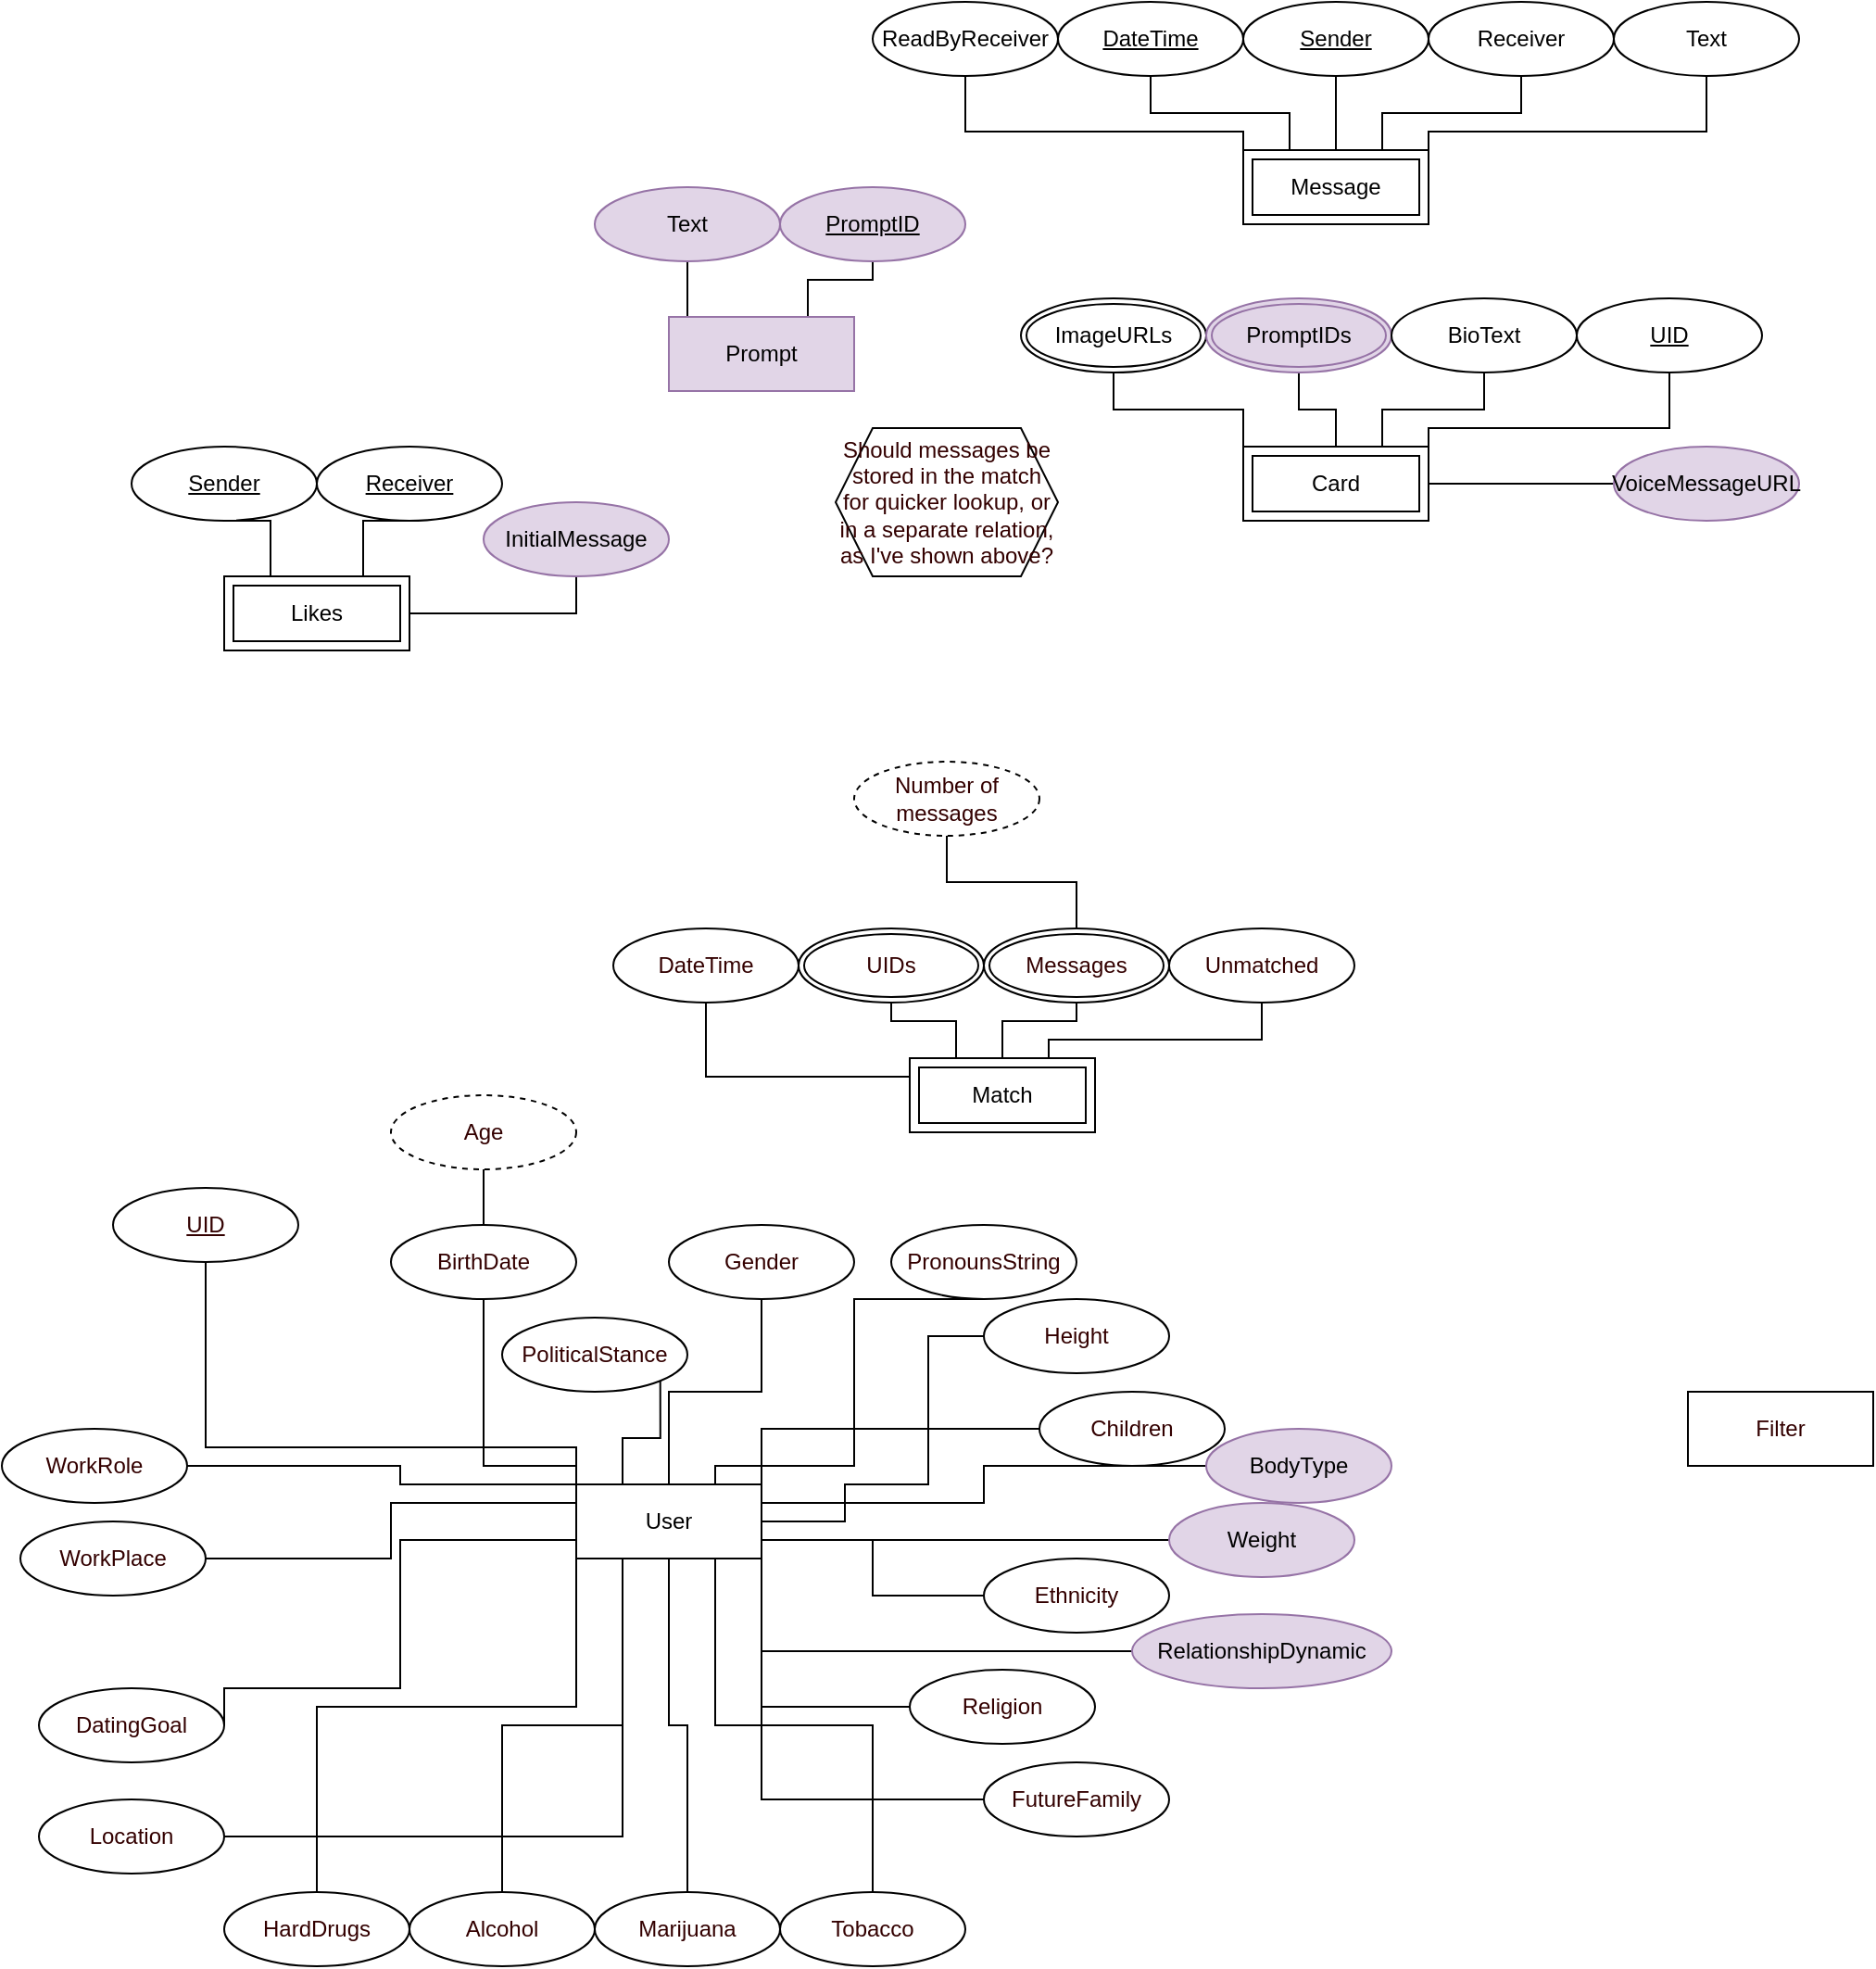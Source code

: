<mxfile version="18.2.1" type="device"><diagram id="wpXhuC-GyUHtzMnMU1sj" name="Page-1"><mxGraphModel dx="841" dy="891" grid="1" gridSize="10" guides="1" tooltips="1" connect="1" arrows="1" fold="1" page="1" pageScale="1" pageWidth="1200" pageHeight="1200" math="0" shadow="0"><root><mxCell id="0"/><mxCell id="1" parent="0"/><mxCell id="E-xitO9XlWGXNPwMydEF-82" style="edgeStyle=orthogonalEdgeStyle;rounded=0;orthogonalLoop=1;jettySize=auto;html=1;exitX=0;exitY=0.5;exitDx=0;exitDy=0;fontColor=#330000;endArrow=none;endFill=0;" parent="1" source="E-xitO9XlWGXNPwMydEF-1" target="E-xitO9XlWGXNPwMydEF-81" edge="1"><mxGeometry relative="1" as="geometry"><Array as="points"><mxPoint x="310" y="850"/><mxPoint x="110" y="850"/></Array></mxGeometry></mxCell><mxCell id="E-xitO9XlWGXNPwMydEF-84" style="edgeStyle=orthogonalEdgeStyle;rounded=0;orthogonalLoop=1;jettySize=auto;html=1;exitX=0;exitY=0;exitDx=0;exitDy=0;entryX=0.5;entryY=1;entryDx=0;entryDy=0;fontColor=#330000;endArrow=none;endFill=0;" parent="1" source="E-xitO9XlWGXNPwMydEF-1" target="E-xitO9XlWGXNPwMydEF-83" edge="1"><mxGeometry relative="1" as="geometry"><Array as="points"><mxPoint x="310" y="860"/><mxPoint x="260" y="860"/></Array></mxGeometry></mxCell><mxCell id="E-xitO9XlWGXNPwMydEF-88" style="edgeStyle=orthogonalEdgeStyle;rounded=0;orthogonalLoop=1;jettySize=auto;html=1;exitX=0.5;exitY=0;exitDx=0;exitDy=0;entryX=0.5;entryY=1;entryDx=0;entryDy=0;fontColor=#330000;endArrow=none;endFill=0;" parent="1" source="E-xitO9XlWGXNPwMydEF-1" target="E-xitO9XlWGXNPwMydEF-87" edge="1"><mxGeometry relative="1" as="geometry"/></mxCell><mxCell id="E-xitO9XlWGXNPwMydEF-90" style="edgeStyle=orthogonalEdgeStyle;rounded=0;orthogonalLoop=1;jettySize=auto;html=1;exitX=0.75;exitY=0;exitDx=0;exitDy=0;entryX=0.5;entryY=1;entryDx=0;entryDy=0;fontColor=#330000;endArrow=none;endFill=0;" parent="1" source="E-xitO9XlWGXNPwMydEF-1" target="E-xitO9XlWGXNPwMydEF-89" edge="1"><mxGeometry relative="1" as="geometry"><Array as="points"><mxPoint x="385" y="860"/><mxPoint x="460" y="860"/></Array></mxGeometry></mxCell><mxCell id="E-xitO9XlWGXNPwMydEF-92" style="edgeStyle=orthogonalEdgeStyle;rounded=0;orthogonalLoop=1;jettySize=auto;html=1;exitX=1;exitY=0.5;exitDx=0;exitDy=0;entryX=0;entryY=0.5;entryDx=0;entryDy=0;fontColor=#330000;endArrow=none;endFill=0;" parent="1" source="E-xitO9XlWGXNPwMydEF-1" target="E-xitO9XlWGXNPwMydEF-91" edge="1"><mxGeometry relative="1" as="geometry"><Array as="points"><mxPoint x="455" y="890"/><mxPoint x="455" y="870"/><mxPoint x="500" y="870"/></Array></mxGeometry></mxCell><mxCell id="E-xitO9XlWGXNPwMydEF-94" style="edgeStyle=orthogonalEdgeStyle;rounded=0;orthogonalLoop=1;jettySize=auto;html=1;exitX=1;exitY=0.75;exitDx=0;exitDy=0;fontColor=#330000;endArrow=none;endFill=0;" parent="1" source="E-xitO9XlWGXNPwMydEF-1" target="E-xitO9XlWGXNPwMydEF-93" edge="1"><mxGeometry relative="1" as="geometry"/></mxCell><mxCell id="E-xitO9XlWGXNPwMydEF-96" style="edgeStyle=orthogonalEdgeStyle;rounded=0;orthogonalLoop=1;jettySize=auto;html=1;exitX=1;exitY=1;exitDx=0;exitDy=0;entryX=0;entryY=0.5;entryDx=0;entryDy=0;fontColor=#330000;endArrow=none;endFill=0;" parent="1" source="E-xitO9XlWGXNPwMydEF-1" target="E-xitO9XlWGXNPwMydEF-95" edge="1"><mxGeometry relative="1" as="geometry"/></mxCell><mxCell id="E-xitO9XlWGXNPwMydEF-101" style="edgeStyle=orthogonalEdgeStyle;rounded=0;orthogonalLoop=1;jettySize=auto;html=1;exitX=0.5;exitY=1;exitDx=0;exitDy=0;entryX=0.5;entryY=0;entryDx=0;entryDy=0;fontColor=#330000;endArrow=none;endFill=0;" parent="1" source="E-xitO9XlWGXNPwMydEF-1" target="E-xitO9XlWGXNPwMydEF-100" edge="1"><mxGeometry relative="1" as="geometry"/></mxCell><mxCell id="E-xitO9XlWGXNPwMydEF-103" style="edgeStyle=orthogonalEdgeStyle;rounded=0;orthogonalLoop=1;jettySize=auto;html=1;exitX=0.25;exitY=1;exitDx=0;exitDy=0;entryX=0.5;entryY=0;entryDx=0;entryDy=0;fontColor=#330000;endArrow=none;endFill=0;" parent="1" source="E-xitO9XlWGXNPwMydEF-1" target="E-xitO9XlWGXNPwMydEF-102" edge="1"><mxGeometry relative="1" as="geometry"/></mxCell><mxCell id="E-xitO9XlWGXNPwMydEF-105" style="edgeStyle=orthogonalEdgeStyle;rounded=0;orthogonalLoop=1;jettySize=auto;html=1;exitX=0;exitY=1;exitDx=0;exitDy=0;entryX=0.5;entryY=0;entryDx=0;entryDy=0;fontColor=#330000;endArrow=none;endFill=0;" parent="1" source="E-xitO9XlWGXNPwMydEF-1" target="E-xitO9XlWGXNPwMydEF-104" edge="1"><mxGeometry relative="1" as="geometry"><Array as="points"><mxPoint x="310" y="990"/><mxPoint x="170" y="990"/></Array></mxGeometry></mxCell><mxCell id="E-xitO9XlWGXNPwMydEF-116" style="edgeStyle=orthogonalEdgeStyle;rounded=0;orthogonalLoop=1;jettySize=auto;html=1;exitX=1;exitY=0;exitDx=0;exitDy=0;entryX=0;entryY=0.5;entryDx=0;entryDy=0;fontColor=#330000;endArrow=none;endFill=0;" parent="1" source="E-xitO9XlWGXNPwMydEF-1" target="E-xitO9XlWGXNPwMydEF-115" edge="1"><mxGeometry relative="1" as="geometry"/></mxCell><mxCell id="E-xitO9XlWGXNPwMydEF-118" style="edgeStyle=orthogonalEdgeStyle;rounded=0;orthogonalLoop=1;jettySize=auto;html=1;exitX=1;exitY=1;exitDx=0;exitDy=0;entryX=0;entryY=0.5;entryDx=0;entryDy=0;fontColor=#330000;endArrow=none;endFill=0;" parent="1" source="E-xitO9XlWGXNPwMydEF-1" target="E-xitO9XlWGXNPwMydEF-117" edge="1"><mxGeometry relative="1" as="geometry"/></mxCell><mxCell id="E-xitO9XlWGXNPwMydEF-126" style="edgeStyle=orthogonalEdgeStyle;rounded=0;orthogonalLoop=1;jettySize=auto;html=1;exitX=0.25;exitY=1;exitDx=0;exitDy=0;entryX=1;entryY=0.5;entryDx=0;entryDy=0;fontColor=#330000;endArrow=none;endFill=0;" parent="1" source="E-xitO9XlWGXNPwMydEF-1" target="E-xitO9XlWGXNPwMydEF-125" edge="1"><mxGeometry relative="1" as="geometry"/></mxCell><mxCell id="E-xitO9XlWGXNPwMydEF-1" value="User" style="whiteSpace=wrap;html=1;align=center;" parent="1" vertex="1"><mxGeometry x="310" y="870" width="100" height="40" as="geometry"/></mxCell><mxCell id="E-xitO9XlWGXNPwMydEF-68" style="edgeStyle=orthogonalEdgeStyle;rounded=0;orthogonalLoop=1;jettySize=auto;html=1;exitX=0.25;exitY=0;exitDx=0;exitDy=0;entryX=0.5;entryY=1;entryDx=0;entryDy=0;fontColor=#330000;endArrow=none;endFill=0;" parent="1" source="E-xitO9XlWGXNPwMydEF-10" target="E-xitO9XlWGXNPwMydEF-67" edge="1"><mxGeometry relative="1" as="geometry"/></mxCell><mxCell id="E-xitO9XlWGXNPwMydEF-72" style="edgeStyle=orthogonalEdgeStyle;rounded=0;orthogonalLoop=1;jettySize=auto;html=1;exitX=0.5;exitY=0;exitDx=0;exitDy=0;entryX=0.5;entryY=1;entryDx=0;entryDy=0;fontColor=#330000;endArrow=none;endFill=0;" parent="1" source="E-xitO9XlWGXNPwMydEF-10" target="E-xitO9XlWGXNPwMydEF-70" edge="1"><mxGeometry relative="1" as="geometry"/></mxCell><mxCell id="E-xitO9XlWGXNPwMydEF-75" style="edgeStyle=orthogonalEdgeStyle;rounded=0;orthogonalLoop=1;jettySize=auto;html=1;exitX=0.75;exitY=0;exitDx=0;exitDy=0;entryX=0.5;entryY=1;entryDx=0;entryDy=0;fontColor=#330000;endArrow=none;endFill=0;" parent="1" source="E-xitO9XlWGXNPwMydEF-10" target="E-xitO9XlWGXNPwMydEF-74" edge="1"><mxGeometry relative="1" as="geometry"><Array as="points"><mxPoint x="565" y="630"/><mxPoint x="680" y="630"/></Array></mxGeometry></mxCell><mxCell id="E-xitO9XlWGXNPwMydEF-78" style="edgeStyle=orthogonalEdgeStyle;rounded=0;orthogonalLoop=1;jettySize=auto;html=1;exitX=0;exitY=0.25;exitDx=0;exitDy=0;entryX=0.5;entryY=1;entryDx=0;entryDy=0;fontColor=#330000;endArrow=none;endFill=0;" parent="1" source="E-xitO9XlWGXNPwMydEF-10" target="E-xitO9XlWGXNPwMydEF-77" edge="1"><mxGeometry relative="1" as="geometry"/></mxCell><mxCell id="E-xitO9XlWGXNPwMydEF-10" value="Match" style="shape=ext;margin=3;double=1;whiteSpace=wrap;html=1;align=center;" parent="1" vertex="1"><mxGeometry x="490" y="640" width="100" height="40" as="geometry"/></mxCell><mxCell id="E-xitO9XlWGXNPwMydEF-36" style="edgeStyle=orthogonalEdgeStyle;rounded=0;orthogonalLoop=1;jettySize=auto;html=1;exitX=1;exitY=0;exitDx=0;exitDy=0;entryX=0.5;entryY=1;entryDx=0;entryDy=0;endArrow=none;endFill=0;" parent="1" source="E-xitO9XlWGXNPwMydEF-13" target="E-xitO9XlWGXNPwMydEF-33" edge="1"><mxGeometry relative="1" as="geometry"><Array as="points"><mxPoint x="770" y="140"/><mxPoint x="920" y="140"/></Array></mxGeometry></mxCell><mxCell id="E-xitO9XlWGXNPwMydEF-37" style="edgeStyle=orthogonalEdgeStyle;rounded=0;orthogonalLoop=1;jettySize=auto;html=1;exitX=0.75;exitY=0;exitDx=0;exitDy=0;entryX=0.5;entryY=1;entryDx=0;entryDy=0;endArrow=none;endFill=0;" parent="1" source="E-xitO9XlWGXNPwMydEF-13" target="E-xitO9XlWGXNPwMydEF-31" edge="1"><mxGeometry relative="1" as="geometry"/></mxCell><mxCell id="E-xitO9XlWGXNPwMydEF-39" style="edgeStyle=orthogonalEdgeStyle;rounded=0;orthogonalLoop=1;jettySize=auto;html=1;exitX=0.25;exitY=0;exitDx=0;exitDy=0;entryX=0.5;entryY=1;entryDx=0;entryDy=0;endArrow=none;endFill=0;" parent="1" source="E-xitO9XlWGXNPwMydEF-13" target="E-xitO9XlWGXNPwMydEF-48" edge="1"><mxGeometry relative="1" as="geometry"><mxPoint x="620" y="110" as="targetPoint"/></mxGeometry></mxCell><mxCell id="E-xitO9XlWGXNPwMydEF-40" style="edgeStyle=orthogonalEdgeStyle;rounded=0;orthogonalLoop=1;jettySize=auto;html=1;exitX=0;exitY=0;exitDx=0;exitDy=0;entryX=0.5;entryY=1;entryDx=0;entryDy=0;endArrow=none;endFill=0;" parent="1" source="E-xitO9XlWGXNPwMydEF-13" target="E-xitO9XlWGXNPwMydEF-32" edge="1"><mxGeometry relative="1" as="geometry"><Array as="points"><mxPoint x="670" y="140"/><mxPoint x="520" y="140"/></Array></mxGeometry></mxCell><mxCell id="E-xitO9XlWGXNPwMydEF-50" style="edgeStyle=orthogonalEdgeStyle;rounded=0;orthogonalLoop=1;jettySize=auto;html=1;exitX=0.5;exitY=0;exitDx=0;exitDy=0;entryX=0.5;entryY=1;entryDx=0;entryDy=0;endArrow=none;endFill=0;" parent="1" source="E-xitO9XlWGXNPwMydEF-13" target="E-xitO9XlWGXNPwMydEF-49" edge="1"><mxGeometry relative="1" as="geometry"/></mxCell><mxCell id="E-xitO9XlWGXNPwMydEF-13" value="Message" style="shape=ext;margin=3;double=1;whiteSpace=wrap;html=1;align=center;" parent="1" vertex="1"><mxGeometry x="670" y="150" width="100" height="40" as="geometry"/></mxCell><mxCell id="E-xitO9XlWGXNPwMydEF-51" style="edgeStyle=orthogonalEdgeStyle;rounded=0;orthogonalLoop=1;jettySize=auto;html=1;exitX=0;exitY=0;exitDx=0;exitDy=0;entryX=0.5;entryY=1;entryDx=0;entryDy=0;endArrow=none;endFill=0;" parent="1" source="E-xitO9XlWGXNPwMydEF-16" target="E-xitO9XlWGXNPwMydEF-41" edge="1"><mxGeometry relative="1" as="geometry"/></mxCell><mxCell id="E-xitO9XlWGXNPwMydEF-53" style="edgeStyle=orthogonalEdgeStyle;rounded=0;orthogonalLoop=1;jettySize=auto;html=1;exitX=0.5;exitY=0;exitDx=0;exitDy=0;entryX=0.5;entryY=1;entryDx=0;entryDy=0;endArrow=none;endFill=0;" parent="1" source="E-xitO9XlWGXNPwMydEF-16" target="E-xitO9XlWGXNPwMydEF-52" edge="1"><mxGeometry relative="1" as="geometry"/></mxCell><mxCell id="E-xitO9XlWGXNPwMydEF-57" style="edgeStyle=orthogonalEdgeStyle;rounded=0;orthogonalLoop=1;jettySize=auto;html=1;exitX=1;exitY=0;exitDx=0;exitDy=0;entryX=0.5;entryY=1;entryDx=0;entryDy=0;endArrow=none;endFill=0;" parent="1" source="E-xitO9XlWGXNPwMydEF-16" target="E-xitO9XlWGXNPwMydEF-56" edge="1"><mxGeometry relative="1" as="geometry"><Array as="points"><mxPoint x="770" y="300"/><mxPoint x="900" y="300"/></Array></mxGeometry></mxCell><mxCell id="E-xitO9XlWGXNPwMydEF-58" style="edgeStyle=orthogonalEdgeStyle;rounded=0;orthogonalLoop=1;jettySize=auto;html=1;exitX=0.75;exitY=0;exitDx=0;exitDy=0;entryX=0.5;entryY=1;entryDx=0;entryDy=0;endArrow=none;endFill=0;" parent="1" source="E-xitO9XlWGXNPwMydEF-16" target="E-xitO9XlWGXNPwMydEF-54" edge="1"><mxGeometry relative="1" as="geometry"/></mxCell><mxCell id="E-xitO9XlWGXNPwMydEF-66" style="edgeStyle=orthogonalEdgeStyle;rounded=0;orthogonalLoop=1;jettySize=auto;html=1;exitX=1;exitY=0.5;exitDx=0;exitDy=0;entryX=0;entryY=0.5;entryDx=0;entryDy=0;fontColor=#330000;endArrow=none;endFill=0;" parent="1" source="E-xitO9XlWGXNPwMydEF-16" target="E-xitO9XlWGXNPwMydEF-65" edge="1"><mxGeometry relative="1" as="geometry"/></mxCell><mxCell id="E-xitO9XlWGXNPwMydEF-16" value="Card" style="shape=ext;margin=3;double=1;whiteSpace=wrap;html=1;align=center;" parent="1" vertex="1"><mxGeometry x="670" y="310" width="100" height="40" as="geometry"/></mxCell><mxCell id="E-xitO9XlWGXNPwMydEF-64" style="edgeStyle=orthogonalEdgeStyle;rounded=0;orthogonalLoop=1;jettySize=auto;html=1;exitX=1;exitY=0.5;exitDx=0;exitDy=0;entryX=0.5;entryY=1;entryDx=0;entryDy=0;endArrow=none;endFill=0;" parent="1" source="E-xitO9XlWGXNPwMydEF-22" target="E-xitO9XlWGXNPwMydEF-63" edge="1"><mxGeometry relative="1" as="geometry"/></mxCell><mxCell id="E-xitO9XlWGXNPwMydEF-22" value="Likes" style="shape=ext;margin=3;double=1;whiteSpace=wrap;html=1;align=center;" parent="1" vertex="1"><mxGeometry x="120" y="380" width="100" height="40" as="geometry"/></mxCell><mxCell id="E-xitO9XlWGXNPwMydEF-31" value="Receiver" style="ellipse;whiteSpace=wrap;html=1;align=center;" parent="1" vertex="1"><mxGeometry x="770" y="70" width="100" height="40" as="geometry"/></mxCell><mxCell id="E-xitO9XlWGXNPwMydEF-32" value="ReadByReceiver" style="ellipse;whiteSpace=wrap;html=1;align=center;" parent="1" vertex="1"><mxGeometry x="470" y="70" width="100" height="40" as="geometry"/></mxCell><mxCell id="E-xitO9XlWGXNPwMydEF-33" value="Text" style="ellipse;whiteSpace=wrap;html=1;align=center;" parent="1" vertex="1"><mxGeometry x="870" y="70" width="100" height="40" as="geometry"/></mxCell><mxCell id="E-xitO9XlWGXNPwMydEF-41" value="ImageURLs" style="ellipse;shape=doubleEllipse;margin=3;whiteSpace=wrap;html=1;align=center;" parent="1" vertex="1"><mxGeometry x="550" y="230" width="100" height="40" as="geometry"/></mxCell><mxCell id="E-xitO9XlWGXNPwMydEF-45" style="edgeStyle=orthogonalEdgeStyle;rounded=0;orthogonalLoop=1;jettySize=auto;html=1;exitX=0.25;exitY=0;exitDx=0;exitDy=0;entryX=0.5;entryY=1;entryDx=0;entryDy=0;endArrow=none;endFill=0;" parent="1" source="E-xitO9XlWGXNPwMydEF-42" target="E-xitO9XlWGXNPwMydEF-43" edge="1"><mxGeometry relative="1" as="geometry"/></mxCell><mxCell id="E-xitO9XlWGXNPwMydEF-46" style="edgeStyle=orthogonalEdgeStyle;rounded=0;orthogonalLoop=1;jettySize=auto;html=1;exitX=0.75;exitY=0;exitDx=0;exitDy=0;entryX=0.5;entryY=1;entryDx=0;entryDy=0;endArrow=none;endFill=0;" parent="1" source="E-xitO9XlWGXNPwMydEF-42" target="E-xitO9XlWGXNPwMydEF-44" edge="1"><mxGeometry relative="1" as="geometry"/></mxCell><mxCell id="E-xitO9XlWGXNPwMydEF-42" value="Prompt" style="whiteSpace=wrap;html=1;align=center;fillColor=#e1d5e7;strokeColor=#9673a6;" parent="1" vertex="1"><mxGeometry x="360" y="240" width="100" height="40" as="geometry"/></mxCell><mxCell id="E-xitO9XlWGXNPwMydEF-43" value="Text" style="ellipse;whiteSpace=wrap;html=1;align=center;fillColor=#e1d5e7;strokeColor=#9673a6;" parent="1" vertex="1"><mxGeometry x="320" y="170" width="100" height="40" as="geometry"/></mxCell><mxCell id="E-xitO9XlWGXNPwMydEF-44" value="PromptID" style="ellipse;whiteSpace=wrap;html=1;align=center;fontStyle=4;fillColor=#e1d5e7;strokeColor=#9673a6;" parent="1" vertex="1"><mxGeometry x="420" y="170" width="100" height="40" as="geometry"/></mxCell><mxCell id="E-xitO9XlWGXNPwMydEF-48" value="DateTime" style="ellipse;whiteSpace=wrap;html=1;align=center;fontStyle=4;" parent="1" vertex="1"><mxGeometry x="570" y="70" width="100" height="40" as="geometry"/></mxCell><mxCell id="E-xitO9XlWGXNPwMydEF-49" value="Sender" style="ellipse;whiteSpace=wrap;html=1;align=center;fontStyle=4;" parent="1" vertex="1"><mxGeometry x="670" y="70" width="100" height="40" as="geometry"/></mxCell><mxCell id="E-xitO9XlWGXNPwMydEF-52" value="PromptIDs" style="ellipse;shape=doubleEllipse;margin=3;whiteSpace=wrap;html=1;align=center;fillColor=#e1d5e7;strokeColor=#9673a6;" parent="1" vertex="1"><mxGeometry x="650" y="230" width="100" height="40" as="geometry"/></mxCell><mxCell id="E-xitO9XlWGXNPwMydEF-54" value="BioText" style="ellipse;whiteSpace=wrap;html=1;align=center;" parent="1" vertex="1"><mxGeometry x="750" y="230" width="100" height="40" as="geometry"/></mxCell><mxCell id="E-xitO9XlWGXNPwMydEF-56" value="UID" style="ellipse;whiteSpace=wrap;html=1;align=center;fontStyle=4;" parent="1" vertex="1"><mxGeometry x="850" y="230" width="100" height="40" as="geometry"/></mxCell><mxCell id="E-xitO9XlWGXNPwMydEF-62" style="edgeStyle=orthogonalEdgeStyle;rounded=0;orthogonalLoop=1;jettySize=auto;html=1;exitX=0.5;exitY=1;exitDx=0;exitDy=0;entryX=0.25;entryY=0;entryDx=0;entryDy=0;endArrow=none;endFill=0;" parent="1" source="E-xitO9XlWGXNPwMydEF-59" target="E-xitO9XlWGXNPwMydEF-22" edge="1"><mxGeometry relative="1" as="geometry"/></mxCell><mxCell id="E-xitO9XlWGXNPwMydEF-59" value="Sender" style="ellipse;whiteSpace=wrap;html=1;align=center;fontStyle=4;" parent="1" vertex="1"><mxGeometry x="70" y="310" width="100" height="40" as="geometry"/></mxCell><mxCell id="E-xitO9XlWGXNPwMydEF-61" style="edgeStyle=orthogonalEdgeStyle;rounded=0;orthogonalLoop=1;jettySize=auto;html=1;exitX=0.5;exitY=1;exitDx=0;exitDy=0;entryX=0.75;entryY=0;entryDx=0;entryDy=0;endArrow=none;endFill=0;" parent="1" source="E-xitO9XlWGXNPwMydEF-60" target="E-xitO9XlWGXNPwMydEF-22" edge="1"><mxGeometry relative="1" as="geometry"/></mxCell><mxCell id="E-xitO9XlWGXNPwMydEF-60" value="Receiver" style="ellipse;whiteSpace=wrap;html=1;align=center;fontStyle=4;" parent="1" vertex="1"><mxGeometry x="170" y="310" width="100" height="40" as="geometry"/></mxCell><mxCell id="E-xitO9XlWGXNPwMydEF-63" value="InitialMessage" style="ellipse;whiteSpace=wrap;html=1;align=center;fillColor=#e1d5e7;strokeColor=#9673a6;" parent="1" vertex="1"><mxGeometry x="260" y="340" width="100" height="40" as="geometry"/></mxCell><mxCell id="E-xitO9XlWGXNPwMydEF-65" value="VoiceMessageURL" style="ellipse;whiteSpace=wrap;html=1;align=center;fillColor=#e1d5e7;strokeColor=#9673a6;" parent="1" vertex="1"><mxGeometry x="870" y="310" width="100" height="40" as="geometry"/></mxCell><mxCell id="E-xitO9XlWGXNPwMydEF-67" value="UIDs" style="ellipse;shape=doubleEllipse;margin=3;whiteSpace=wrap;html=1;align=center;fontColor=#330000;" parent="1" vertex="1"><mxGeometry x="430" y="570" width="100" height="40" as="geometry"/></mxCell><mxCell id="E-xitO9XlWGXNPwMydEF-80" style="edgeStyle=orthogonalEdgeStyle;rounded=0;orthogonalLoop=1;jettySize=auto;html=1;exitX=0.5;exitY=0;exitDx=0;exitDy=0;entryX=0.5;entryY=1;entryDx=0;entryDy=0;fontColor=#330000;endArrow=none;endFill=0;" parent="1" source="E-xitO9XlWGXNPwMydEF-70" target="E-xitO9XlWGXNPwMydEF-79" edge="1"><mxGeometry relative="1" as="geometry"/></mxCell><mxCell id="E-xitO9XlWGXNPwMydEF-70" value="Messages" style="ellipse;shape=doubleEllipse;margin=3;whiteSpace=wrap;html=1;align=center;fontColor=#330000;" parent="1" vertex="1"><mxGeometry x="530" y="570" width="100" height="40" as="geometry"/></mxCell><mxCell id="E-xitO9XlWGXNPwMydEF-71" value="Should messages be stored in the match for quicker lookup, or in a separate relation, as I've shown above?" style="shape=hexagon;perimeter=hexagonPerimeter2;whiteSpace=wrap;html=1;fixedSize=1;fontColor=#330000;" parent="1" vertex="1"><mxGeometry x="450" y="300" width="120" height="80" as="geometry"/></mxCell><mxCell id="E-xitO9XlWGXNPwMydEF-74" value="Unmatched" style="ellipse;whiteSpace=wrap;html=1;align=center;fontColor=#330000;" parent="1" vertex="1"><mxGeometry x="630" y="570" width="100" height="40" as="geometry"/></mxCell><mxCell id="E-xitO9XlWGXNPwMydEF-77" value="DateTime" style="ellipse;whiteSpace=wrap;html=1;align=center;fontColor=#330000;" parent="1" vertex="1"><mxGeometry x="330" y="570" width="100" height="40" as="geometry"/></mxCell><mxCell id="E-xitO9XlWGXNPwMydEF-79" value="Number of messages" style="ellipse;whiteSpace=wrap;html=1;align=center;dashed=1;fontColor=#330000;" parent="1" vertex="1"><mxGeometry x="460" y="480" width="100" height="40" as="geometry"/></mxCell><mxCell id="E-xitO9XlWGXNPwMydEF-81" value="UID" style="ellipse;whiteSpace=wrap;html=1;align=center;fontStyle=4;fontColor=#330000;" parent="1" vertex="1"><mxGeometry x="60" y="710" width="100" height="40" as="geometry"/></mxCell><mxCell id="E-xitO9XlWGXNPwMydEF-86" style="edgeStyle=orthogonalEdgeStyle;rounded=0;orthogonalLoop=1;jettySize=auto;html=1;exitX=0.5;exitY=0;exitDx=0;exitDy=0;entryX=0.5;entryY=1;entryDx=0;entryDy=0;fontColor=#330000;endArrow=none;endFill=0;" parent="1" source="E-xitO9XlWGXNPwMydEF-83" target="E-xitO9XlWGXNPwMydEF-85" edge="1"><mxGeometry relative="1" as="geometry"/></mxCell><mxCell id="E-xitO9XlWGXNPwMydEF-83" value="BirthDate" style="ellipse;whiteSpace=wrap;html=1;align=center;fontColor=#330000;" parent="1" vertex="1"><mxGeometry x="210" y="730" width="100" height="40" as="geometry"/></mxCell><mxCell id="E-xitO9XlWGXNPwMydEF-85" value="Age" style="ellipse;whiteSpace=wrap;html=1;align=center;dashed=1;fontColor=#330000;" parent="1" vertex="1"><mxGeometry x="210" y="660" width="100" height="40" as="geometry"/></mxCell><mxCell id="E-xitO9XlWGXNPwMydEF-87" value="Gender" style="ellipse;whiteSpace=wrap;html=1;align=center;fontColor=#330000;" parent="1" vertex="1"><mxGeometry x="360" y="730" width="100" height="40" as="geometry"/></mxCell><mxCell id="E-xitO9XlWGXNPwMydEF-89" value="PronounsString" style="ellipse;whiteSpace=wrap;html=1;align=center;fontColor=#330000;" parent="1" vertex="1"><mxGeometry x="480" y="730" width="100" height="40" as="geometry"/></mxCell><mxCell id="E-xitO9XlWGXNPwMydEF-91" value="Height" style="ellipse;whiteSpace=wrap;html=1;align=center;fontColor=#330000;" parent="1" vertex="1"><mxGeometry x="530" y="770" width="100" height="40" as="geometry"/></mxCell><mxCell id="E-xitO9XlWGXNPwMydEF-93" value="Ethnicity" style="ellipse;whiteSpace=wrap;html=1;align=center;fontColor=#330000;" parent="1" vertex="1"><mxGeometry x="530" y="910" width="100" height="40" as="geometry"/></mxCell><mxCell id="E-xitO9XlWGXNPwMydEF-95" value="Religion" style="ellipse;whiteSpace=wrap;html=1;align=center;fontColor=#330000;" parent="1" vertex="1"><mxGeometry x="490" y="970" width="100" height="40" as="geometry"/></mxCell><mxCell id="E-xitO9XlWGXNPwMydEF-99" style="edgeStyle=orthogonalEdgeStyle;rounded=0;orthogonalLoop=1;jettySize=auto;html=1;exitX=0.5;exitY=0;exitDx=0;exitDy=0;entryX=0.75;entryY=1;entryDx=0;entryDy=0;fontColor=#330000;endArrow=none;endFill=0;" parent="1" source="E-xitO9XlWGXNPwMydEF-97" target="E-xitO9XlWGXNPwMydEF-1" edge="1"><mxGeometry relative="1" as="geometry"/></mxCell><mxCell id="E-xitO9XlWGXNPwMydEF-97" value="Tobacco" style="ellipse;whiteSpace=wrap;html=1;align=center;fontColor=#330000;" parent="1" vertex="1"><mxGeometry x="420" y="1090" width="100" height="40" as="geometry"/></mxCell><mxCell id="E-xitO9XlWGXNPwMydEF-98" value="Filter" style="whiteSpace=wrap;html=1;align=center;fontColor=#330000;" parent="1" vertex="1"><mxGeometry x="910" y="820" width="100" height="40" as="geometry"/></mxCell><mxCell id="E-xitO9XlWGXNPwMydEF-100" value="Marijuana" style="ellipse;whiteSpace=wrap;html=1;align=center;fontColor=#330000;" parent="1" vertex="1"><mxGeometry x="320" y="1090" width="100" height="40" as="geometry"/></mxCell><mxCell id="E-xitO9XlWGXNPwMydEF-102" value="Alcohol" style="ellipse;whiteSpace=wrap;html=1;align=center;fontColor=#330000;" parent="1" vertex="1"><mxGeometry x="220" y="1090" width="100" height="40" as="geometry"/></mxCell><mxCell id="E-xitO9XlWGXNPwMydEF-104" value="HardDrugs" style="ellipse;whiteSpace=wrap;html=1;align=center;fontColor=#330000;" parent="1" vertex="1"><mxGeometry x="120" y="1090" width="100" height="40" as="geometry"/></mxCell><mxCell id="E-xitO9XlWGXNPwMydEF-107" style="edgeStyle=orthogonalEdgeStyle;rounded=0;orthogonalLoop=1;jettySize=auto;html=1;exitX=1;exitY=0.5;exitDx=0;exitDy=0;entryX=0;entryY=0.75;entryDx=0;entryDy=0;fontColor=#330000;endArrow=none;endFill=0;" parent="1" source="E-xitO9XlWGXNPwMydEF-106" target="E-xitO9XlWGXNPwMydEF-1" edge="1"><mxGeometry relative="1" as="geometry"><Array as="points"><mxPoint x="120" y="980"/><mxPoint x="215" y="980"/><mxPoint x="215" y="900"/></Array></mxGeometry></mxCell><mxCell id="E-xitO9XlWGXNPwMydEF-106" value="DatingGoal" style="ellipse;whiteSpace=wrap;html=1;align=center;fontColor=#330000;" parent="1" vertex="1"><mxGeometry x="20" y="980" width="100" height="40" as="geometry"/></mxCell><mxCell id="E-xitO9XlWGXNPwMydEF-110" style="edgeStyle=orthogonalEdgeStyle;rounded=0;orthogonalLoop=1;jettySize=auto;html=1;exitX=1;exitY=0.5;exitDx=0;exitDy=0;entryX=0;entryY=0.25;entryDx=0;entryDy=0;fontColor=#330000;endArrow=none;endFill=0;" parent="1" source="E-xitO9XlWGXNPwMydEF-109" target="E-xitO9XlWGXNPwMydEF-1" edge="1"><mxGeometry relative="1" as="geometry"/></mxCell><mxCell id="E-xitO9XlWGXNPwMydEF-109" value="WorkPlace" style="ellipse;whiteSpace=wrap;html=1;align=center;fontColor=#330000;" parent="1" vertex="1"><mxGeometry x="10" y="890" width="100" height="40" as="geometry"/></mxCell><mxCell id="E-xitO9XlWGXNPwMydEF-112" style="edgeStyle=orthogonalEdgeStyle;rounded=0;orthogonalLoop=1;jettySize=auto;html=1;exitX=1;exitY=0.5;exitDx=0;exitDy=0;entryX=0;entryY=0.25;entryDx=0;entryDy=0;fontColor=#330000;endArrow=none;endFill=0;" parent="1" source="E-xitO9XlWGXNPwMydEF-111" target="E-xitO9XlWGXNPwMydEF-1" edge="1"><mxGeometry relative="1" as="geometry"><Array as="points"><mxPoint x="120" y="860"/><mxPoint x="215" y="860"/><mxPoint x="215" y="870"/><mxPoint x="310" y="870"/></Array></mxGeometry></mxCell><mxCell id="E-xitO9XlWGXNPwMydEF-111" value="WorkRole" style="ellipse;whiteSpace=wrap;html=1;align=center;fontColor=#330000;" parent="1" vertex="1"><mxGeometry y="840" width="100" height="40" as="geometry"/></mxCell><mxCell id="E-xitO9XlWGXNPwMydEF-114" style="edgeStyle=orthogonalEdgeStyle;rounded=0;orthogonalLoop=1;jettySize=auto;html=1;exitX=1;exitY=1;exitDx=0;exitDy=0;entryX=0.25;entryY=0;entryDx=0;entryDy=0;fontColor=#330000;endArrow=none;endFill=0;" parent="1" source="E-xitO9XlWGXNPwMydEF-113" target="E-xitO9XlWGXNPwMydEF-1" edge="1"><mxGeometry relative="1" as="geometry"/></mxCell><mxCell id="E-xitO9XlWGXNPwMydEF-113" value="PoliticalStance" style="ellipse;whiteSpace=wrap;html=1;align=center;fontColor=#330000;" parent="1" vertex="1"><mxGeometry x="270" y="780" width="100" height="40" as="geometry"/></mxCell><mxCell id="E-xitO9XlWGXNPwMydEF-115" value="Children" style="ellipse;whiteSpace=wrap;html=1;align=center;fontColor=#330000;" parent="1" vertex="1"><mxGeometry x="560" y="820" width="100" height="40" as="geometry"/></mxCell><mxCell id="E-xitO9XlWGXNPwMydEF-117" value="FutureFamily" style="ellipse;whiteSpace=wrap;html=1;align=center;fontColor=#330000;" parent="1" vertex="1"><mxGeometry x="530" y="1020" width="100" height="40" as="geometry"/></mxCell><mxCell id="E-xitO9XlWGXNPwMydEF-121" style="edgeStyle=orthogonalEdgeStyle;rounded=0;orthogonalLoop=1;jettySize=auto;html=1;exitX=0;exitY=0.5;exitDx=0;exitDy=0;entryX=1;entryY=1;entryDx=0;entryDy=0;fontColor=#330000;endArrow=none;endFill=0;" parent="1" source="E-xitO9XlWGXNPwMydEF-119" target="E-xitO9XlWGXNPwMydEF-1" edge="1"><mxGeometry relative="1" as="geometry"/></mxCell><mxCell id="E-xitO9XlWGXNPwMydEF-119" value="RelationshipDynamic" style="ellipse;whiteSpace=wrap;html=1;align=center;fillColor=#e1d5e7;strokeColor=#9673a6;" parent="1" vertex="1"><mxGeometry x="610" y="940" width="140" height="40" as="geometry"/></mxCell><mxCell id="E-xitO9XlWGXNPwMydEF-122" style="edgeStyle=orthogonalEdgeStyle;rounded=0;orthogonalLoop=1;jettySize=auto;html=1;exitX=0;exitY=0.5;exitDx=0;exitDy=0;entryX=1;entryY=0.75;entryDx=0;entryDy=0;fontColor=#330000;endArrow=none;endFill=0;" parent="1" source="E-xitO9XlWGXNPwMydEF-120" target="E-xitO9XlWGXNPwMydEF-1" edge="1"><mxGeometry relative="1" as="geometry"/></mxCell><mxCell id="E-xitO9XlWGXNPwMydEF-120" value="Weight" style="ellipse;whiteSpace=wrap;html=1;align=center;fillColor=#e1d5e7;strokeColor=#9673a6;" parent="1" vertex="1"><mxGeometry x="630" y="880" width="100" height="40" as="geometry"/></mxCell><mxCell id="E-xitO9XlWGXNPwMydEF-124" style="edgeStyle=orthogonalEdgeStyle;rounded=0;orthogonalLoop=1;jettySize=auto;html=1;exitX=0;exitY=0.5;exitDx=0;exitDy=0;entryX=1;entryY=0.25;entryDx=0;entryDy=0;fontColor=#330000;endArrow=none;endFill=0;" parent="1" source="E-xitO9XlWGXNPwMydEF-123" target="E-xitO9XlWGXNPwMydEF-1" edge="1"><mxGeometry relative="1" as="geometry"/></mxCell><mxCell id="E-xitO9XlWGXNPwMydEF-123" value="BodyType" style="ellipse;whiteSpace=wrap;html=1;align=center;fillColor=#e1d5e7;strokeColor=#9673a6;" parent="1" vertex="1"><mxGeometry x="650" y="840" width="100" height="40" as="geometry"/></mxCell><mxCell id="E-xitO9XlWGXNPwMydEF-125" value="Location" style="ellipse;whiteSpace=wrap;html=1;align=center;fontColor=#330000;" parent="1" vertex="1"><mxGeometry x="20" y="1040" width="100" height="40" as="geometry"/></mxCell></root></mxGraphModel></diagram></mxfile>